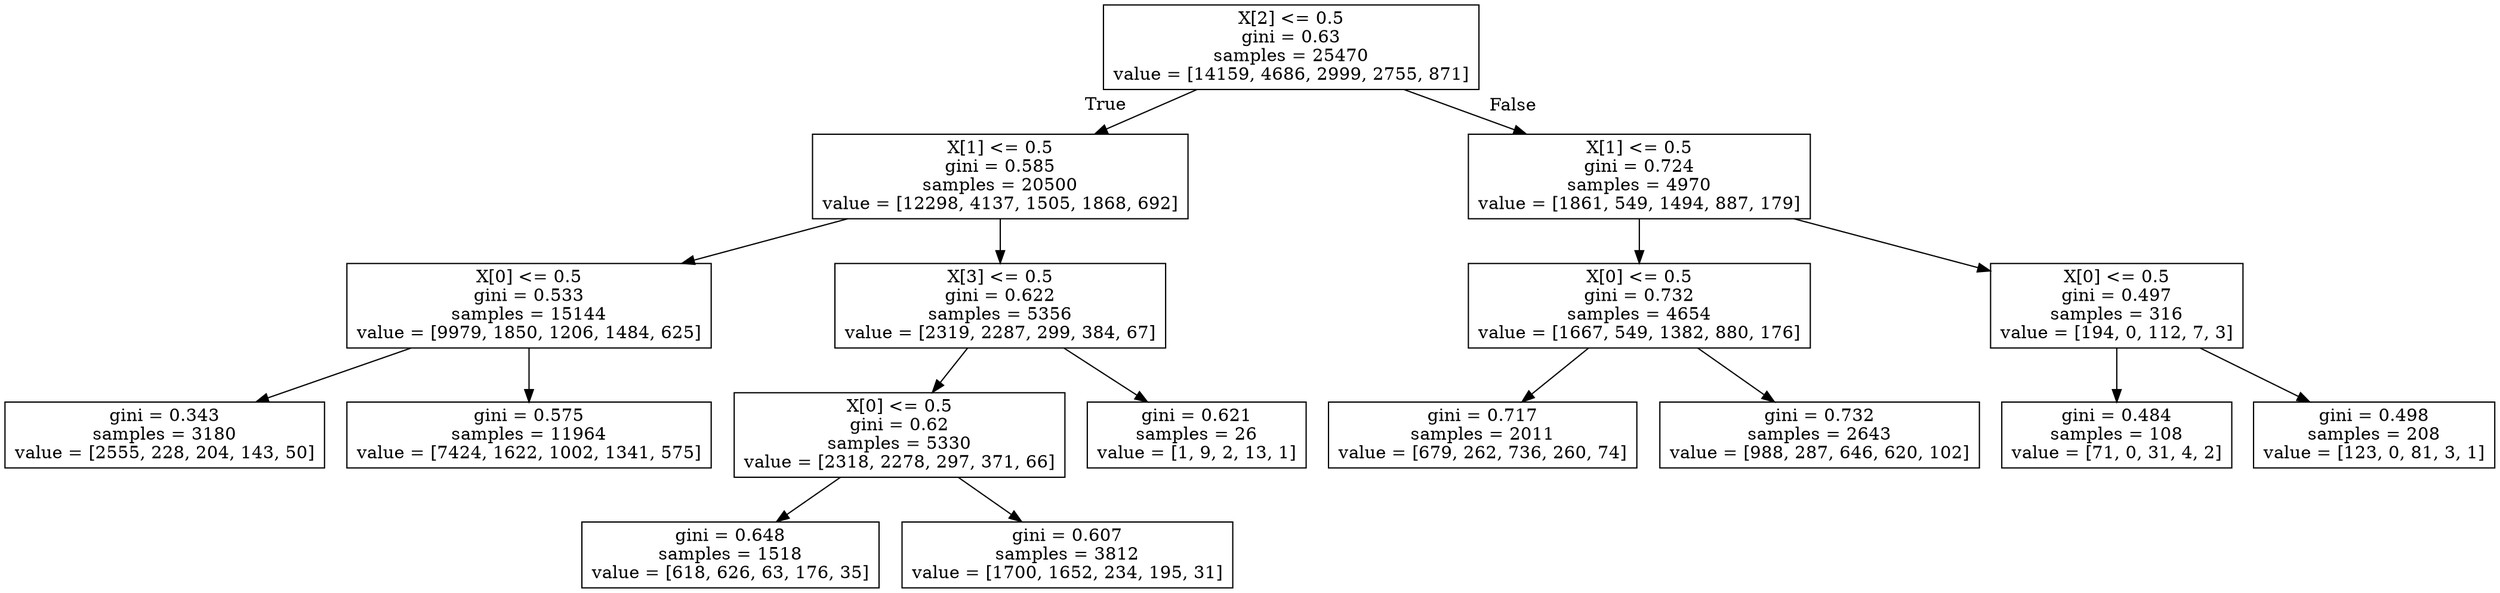 digraph Tree {
node [shape=box] ;
0 [label="X[2] <= 0.5\ngini = 0.63\nsamples = 25470\nvalue = [14159, 4686, 2999, 2755, 871]"] ;
1 [label="X[1] <= 0.5\ngini = 0.585\nsamples = 20500\nvalue = [12298, 4137, 1505, 1868, 692]"] ;
0 -> 1 [labeldistance=2.5, labelangle=45, headlabel="True"] ;
2 [label="X[0] <= 0.5\ngini = 0.533\nsamples = 15144\nvalue = [9979, 1850, 1206, 1484, 625]"] ;
1 -> 2 ;
3 [label="gini = 0.343\nsamples = 3180\nvalue = [2555, 228, 204, 143, 50]"] ;
2 -> 3 ;
4 [label="gini = 0.575\nsamples = 11964\nvalue = [7424, 1622, 1002, 1341, 575]"] ;
2 -> 4 ;
5 [label="X[3] <= 0.5\ngini = 0.622\nsamples = 5356\nvalue = [2319, 2287, 299, 384, 67]"] ;
1 -> 5 ;
6 [label="X[0] <= 0.5\ngini = 0.62\nsamples = 5330\nvalue = [2318, 2278, 297, 371, 66]"] ;
5 -> 6 ;
7 [label="gini = 0.648\nsamples = 1518\nvalue = [618, 626, 63, 176, 35]"] ;
6 -> 7 ;
8 [label="gini = 0.607\nsamples = 3812\nvalue = [1700, 1652, 234, 195, 31]"] ;
6 -> 8 ;
9 [label="gini = 0.621\nsamples = 26\nvalue = [1, 9, 2, 13, 1]"] ;
5 -> 9 ;
10 [label="X[1] <= 0.5\ngini = 0.724\nsamples = 4970\nvalue = [1861, 549, 1494, 887, 179]"] ;
0 -> 10 [labeldistance=2.5, labelangle=-45, headlabel="False"] ;
11 [label="X[0] <= 0.5\ngini = 0.732\nsamples = 4654\nvalue = [1667, 549, 1382, 880, 176]"] ;
10 -> 11 ;
12 [label="gini = 0.717\nsamples = 2011\nvalue = [679, 262, 736, 260, 74]"] ;
11 -> 12 ;
13 [label="gini = 0.732\nsamples = 2643\nvalue = [988, 287, 646, 620, 102]"] ;
11 -> 13 ;
14 [label="X[0] <= 0.5\ngini = 0.497\nsamples = 316\nvalue = [194, 0, 112, 7, 3]"] ;
10 -> 14 ;
15 [label="gini = 0.484\nsamples = 108\nvalue = [71, 0, 31, 4, 2]"] ;
14 -> 15 ;
16 [label="gini = 0.498\nsamples = 208\nvalue = [123, 0, 81, 3, 1]"] ;
14 -> 16 ;
}